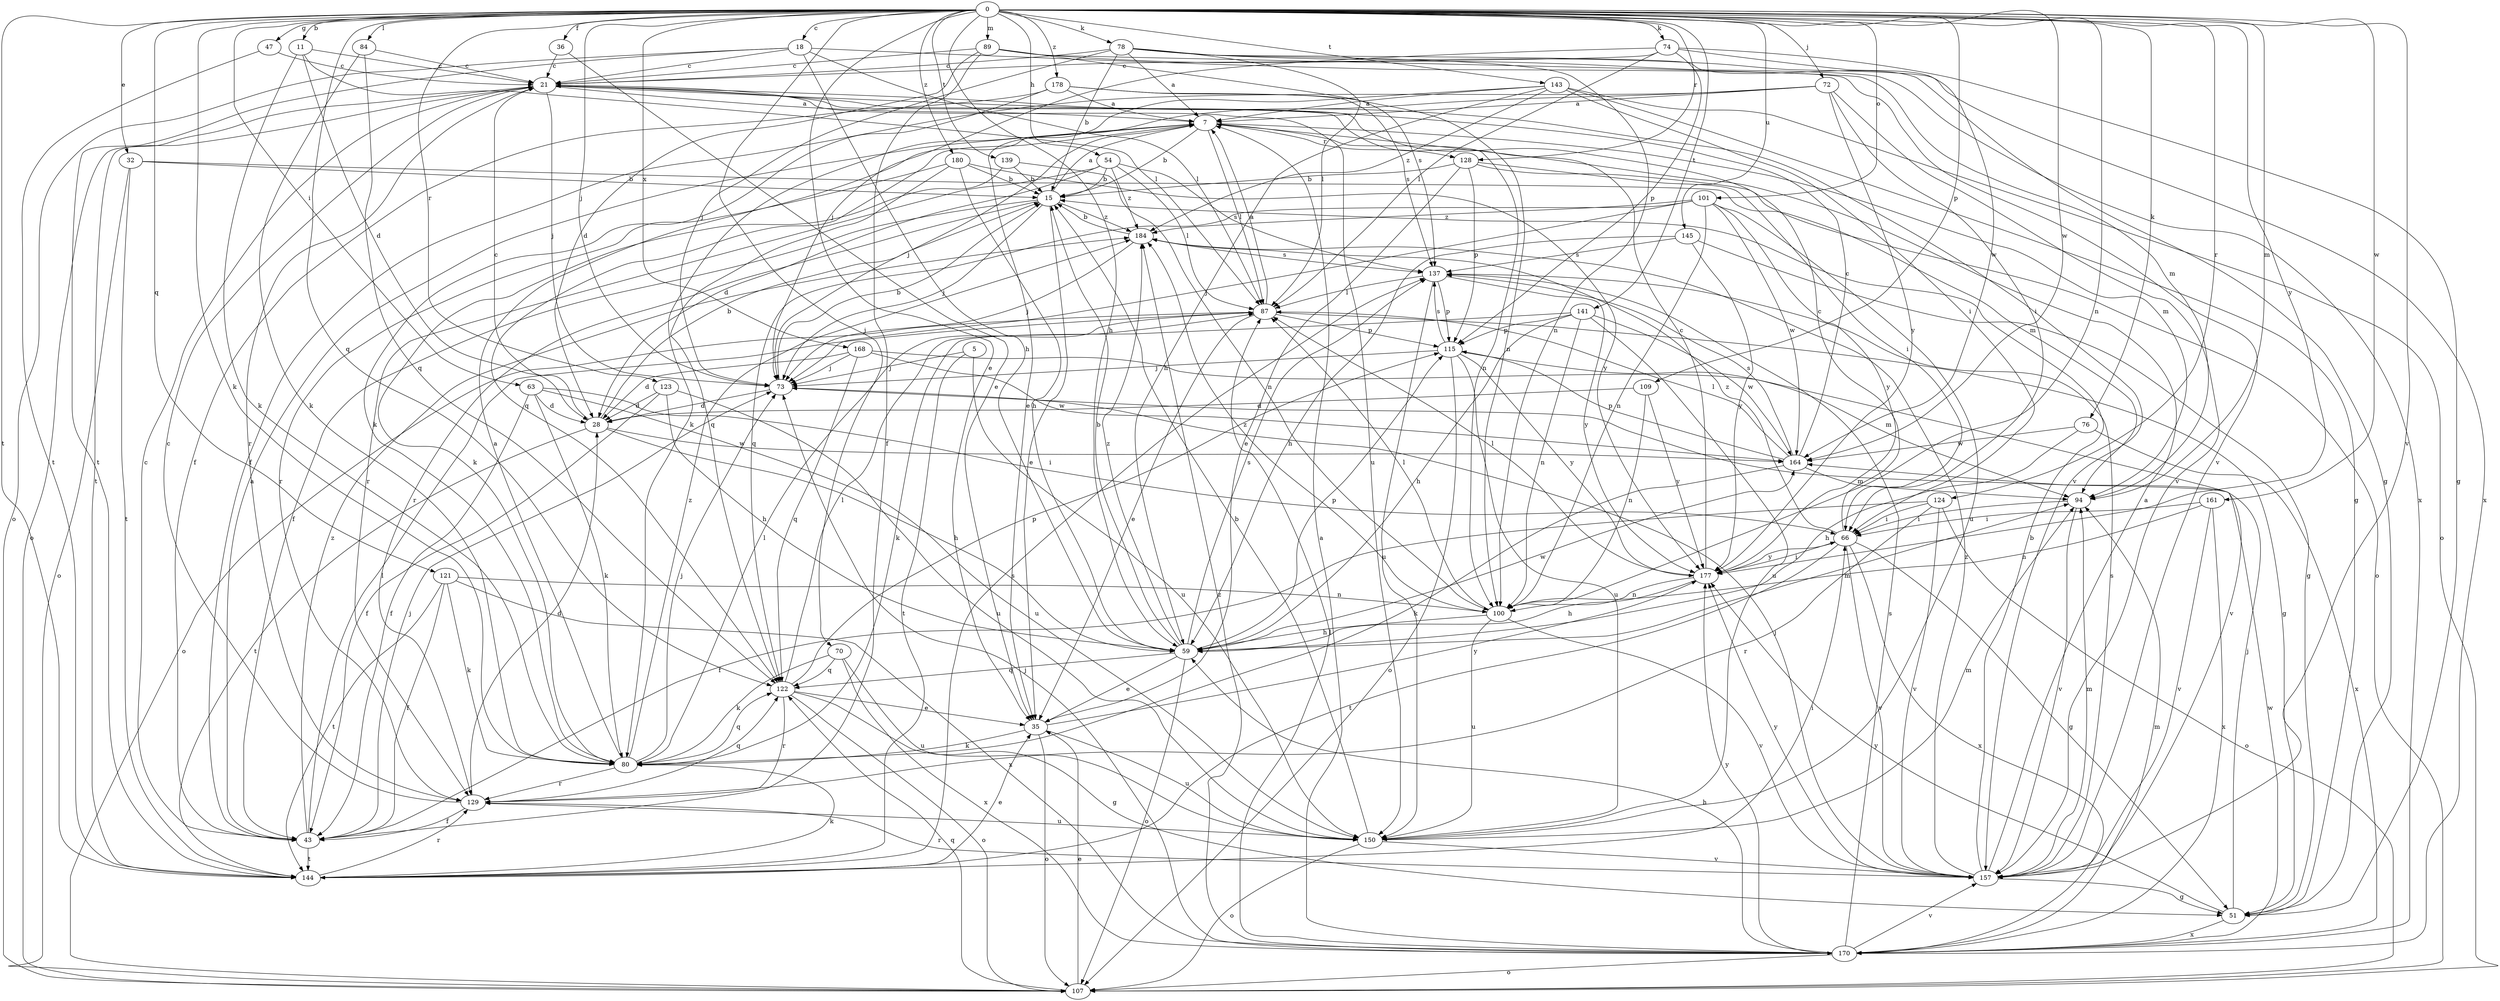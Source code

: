 strict digraph  {
0;
5;
7;
11;
15;
18;
21;
28;
32;
35;
36;
43;
47;
51;
54;
59;
63;
66;
70;
72;
73;
74;
76;
78;
80;
84;
87;
89;
94;
100;
101;
107;
109;
115;
121;
122;
123;
124;
128;
129;
137;
139;
141;
143;
144;
145;
150;
157;
161;
164;
168;
170;
177;
178;
180;
184;
0 -> 11  [label=b];
0 -> 18  [label=c];
0 -> 32  [label=e];
0 -> 35  [label=e];
0 -> 36  [label=f];
0 -> 47  [label=g];
0 -> 54  [label=h];
0 -> 59  [label=h];
0 -> 63  [label=i];
0 -> 70  [label=j];
0 -> 72  [label=j];
0 -> 73  [label=j];
0 -> 74  [label=k];
0 -> 76  [label=k];
0 -> 78  [label=k];
0 -> 80  [label=k];
0 -> 84  [label=l];
0 -> 89  [label=m];
0 -> 94  [label=m];
0 -> 100  [label=n];
0 -> 101  [label=o];
0 -> 109  [label=p];
0 -> 121  [label=q];
0 -> 122  [label=q];
0 -> 123  [label=r];
0 -> 124  [label=r];
0 -> 128  [label=r];
0 -> 139  [label=t];
0 -> 141  [label=t];
0 -> 143  [label=t];
0 -> 144  [label=t];
0 -> 145  [label=u];
0 -> 157  [label=v];
0 -> 161  [label=w];
0 -> 164  [label=w];
0 -> 168  [label=x];
0 -> 177  [label=y];
0 -> 178  [label=z];
0 -> 180  [label=z];
5 -> 73  [label=j];
5 -> 144  [label=t];
5 -> 150  [label=u];
7 -> 15  [label=b];
7 -> 73  [label=j];
7 -> 87  [label=l];
7 -> 94  [label=m];
7 -> 100  [label=n];
7 -> 122  [label=q];
7 -> 128  [label=r];
11 -> 21  [label=c];
11 -> 28  [label=d];
11 -> 80  [label=k];
11 -> 87  [label=l];
15 -> 7  [label=a];
15 -> 35  [label=e];
15 -> 43  [label=f];
15 -> 73  [label=j];
15 -> 129  [label=r];
15 -> 184  [label=z];
18 -> 21  [label=c];
18 -> 59  [label=h];
18 -> 87  [label=l];
18 -> 107  [label=o];
18 -> 144  [label=t];
18 -> 157  [label=v];
21 -> 7  [label=a];
21 -> 73  [label=j];
21 -> 107  [label=o];
21 -> 129  [label=r];
21 -> 144  [label=t];
21 -> 150  [label=u];
21 -> 157  [label=v];
28 -> 15  [label=b];
28 -> 21  [label=c];
28 -> 59  [label=h];
28 -> 144  [label=t];
28 -> 164  [label=w];
32 -> 15  [label=b];
32 -> 94  [label=m];
32 -> 107  [label=o];
32 -> 144  [label=t];
35 -> 80  [label=k];
35 -> 107  [label=o];
35 -> 150  [label=u];
35 -> 177  [label=y];
36 -> 21  [label=c];
36 -> 35  [label=e];
43 -> 7  [label=a];
43 -> 21  [label=c];
43 -> 73  [label=j];
43 -> 87  [label=l];
43 -> 144  [label=t];
43 -> 184  [label=z];
47 -> 21  [label=c];
47 -> 144  [label=t];
51 -> 73  [label=j];
51 -> 170  [label=x];
51 -> 177  [label=y];
54 -> 15  [label=b];
54 -> 28  [label=d];
54 -> 87  [label=l];
54 -> 129  [label=r];
54 -> 137  [label=s];
54 -> 184  [label=z];
59 -> 15  [label=b];
59 -> 35  [label=e];
59 -> 94  [label=m];
59 -> 107  [label=o];
59 -> 115  [label=p];
59 -> 122  [label=q];
59 -> 137  [label=s];
59 -> 164  [label=w];
59 -> 184  [label=z];
63 -> 28  [label=d];
63 -> 43  [label=f];
63 -> 66  [label=i];
63 -> 80  [label=k];
63 -> 150  [label=u];
66 -> 21  [label=c];
66 -> 51  [label=g];
66 -> 144  [label=t];
66 -> 157  [label=v];
66 -> 170  [label=x];
66 -> 177  [label=y];
66 -> 184  [label=z];
70 -> 80  [label=k];
70 -> 122  [label=q];
70 -> 150  [label=u];
70 -> 170  [label=x];
72 -> 7  [label=a];
72 -> 35  [label=e];
72 -> 43  [label=f];
72 -> 66  [label=i];
72 -> 157  [label=v];
72 -> 177  [label=y];
73 -> 15  [label=b];
73 -> 28  [label=d];
74 -> 21  [label=c];
74 -> 51  [label=g];
74 -> 73  [label=j];
74 -> 87  [label=l];
74 -> 115  [label=p];
74 -> 164  [label=w];
76 -> 59  [label=h];
76 -> 164  [label=w];
76 -> 170  [label=x];
78 -> 7  [label=a];
78 -> 15  [label=b];
78 -> 21  [label=c];
78 -> 51  [label=g];
78 -> 73  [label=j];
78 -> 87  [label=l];
78 -> 100  [label=n];
78 -> 170  [label=x];
80 -> 7  [label=a];
80 -> 73  [label=j];
80 -> 87  [label=l];
80 -> 122  [label=q];
80 -> 129  [label=r];
80 -> 184  [label=z];
84 -> 21  [label=c];
84 -> 80  [label=k];
84 -> 122  [label=q];
87 -> 7  [label=a];
87 -> 35  [label=e];
87 -> 51  [label=g];
87 -> 107  [label=o];
87 -> 115  [label=p];
89 -> 21  [label=c];
89 -> 28  [label=d];
89 -> 43  [label=f];
89 -> 94  [label=m];
89 -> 137  [label=s];
89 -> 170  [label=x];
94 -> 66  [label=i];
94 -> 157  [label=v];
100 -> 59  [label=h];
100 -> 87  [label=l];
100 -> 150  [label=u];
100 -> 157  [label=v];
100 -> 184  [label=z];
101 -> 73  [label=j];
101 -> 100  [label=n];
101 -> 122  [label=q];
101 -> 150  [label=u];
101 -> 164  [label=w];
101 -> 177  [label=y];
101 -> 184  [label=z];
107 -> 35  [label=e];
107 -> 122  [label=q];
109 -> 28  [label=d];
109 -> 100  [label=n];
109 -> 177  [label=y];
115 -> 73  [label=j];
115 -> 94  [label=m];
115 -> 107  [label=o];
115 -> 137  [label=s];
115 -> 150  [label=u];
115 -> 177  [label=y];
121 -> 43  [label=f];
121 -> 80  [label=k];
121 -> 100  [label=n];
121 -> 144  [label=t];
121 -> 170  [label=x];
122 -> 35  [label=e];
122 -> 51  [label=g];
122 -> 87  [label=l];
122 -> 107  [label=o];
122 -> 115  [label=p];
122 -> 129  [label=r];
123 -> 28  [label=d];
123 -> 43  [label=f];
123 -> 59  [label=h];
123 -> 150  [label=u];
124 -> 43  [label=f];
124 -> 66  [label=i];
124 -> 107  [label=o];
124 -> 129  [label=r];
124 -> 157  [label=v];
128 -> 15  [label=b];
128 -> 35  [label=e];
128 -> 66  [label=i];
128 -> 107  [label=o];
128 -> 115  [label=p];
129 -> 21  [label=c];
129 -> 28  [label=d];
129 -> 43  [label=f];
129 -> 122  [label=q];
129 -> 150  [label=u];
137 -> 87  [label=l];
137 -> 115  [label=p];
137 -> 150  [label=u];
137 -> 177  [label=y];
139 -> 15  [label=b];
139 -> 80  [label=k];
139 -> 100  [label=n];
141 -> 59  [label=h];
141 -> 80  [label=k];
141 -> 100  [label=n];
141 -> 115  [label=p];
141 -> 150  [label=u];
141 -> 164  [label=w];
143 -> 7  [label=a];
143 -> 51  [label=g];
143 -> 59  [label=h];
143 -> 66  [label=i];
143 -> 80  [label=k];
143 -> 107  [label=o];
143 -> 184  [label=z];
144 -> 35  [label=e];
144 -> 66  [label=i];
144 -> 80  [label=k];
144 -> 129  [label=r];
144 -> 137  [label=s];
145 -> 51  [label=g];
145 -> 59  [label=h];
145 -> 137  [label=s];
145 -> 177  [label=y];
150 -> 15  [label=b];
150 -> 94  [label=m];
150 -> 107  [label=o];
150 -> 157  [label=v];
157 -> 7  [label=a];
157 -> 15  [label=b];
157 -> 51  [label=g];
157 -> 73  [label=j];
157 -> 94  [label=m];
157 -> 129  [label=r];
157 -> 137  [label=s];
157 -> 177  [label=y];
157 -> 184  [label=z];
161 -> 66  [label=i];
161 -> 100  [label=n];
161 -> 157  [label=v];
161 -> 170  [label=x];
164 -> 21  [label=c];
164 -> 80  [label=k];
164 -> 87  [label=l];
164 -> 94  [label=m];
164 -> 115  [label=p];
164 -> 137  [label=s];
168 -> 28  [label=d];
168 -> 73  [label=j];
168 -> 122  [label=q];
168 -> 157  [label=v];
168 -> 164  [label=w];
170 -> 7  [label=a];
170 -> 59  [label=h];
170 -> 73  [label=j];
170 -> 87  [label=l];
170 -> 94  [label=m];
170 -> 107  [label=o];
170 -> 137  [label=s];
170 -> 157  [label=v];
170 -> 164  [label=w];
170 -> 177  [label=y];
170 -> 184  [label=z];
177 -> 21  [label=c];
177 -> 59  [label=h];
177 -> 66  [label=i];
177 -> 87  [label=l];
177 -> 100  [label=n];
178 -> 7  [label=a];
178 -> 43  [label=f];
178 -> 80  [label=k];
178 -> 100  [label=n];
178 -> 137  [label=s];
180 -> 15  [label=b];
180 -> 59  [label=h];
180 -> 122  [label=q];
180 -> 129  [label=r];
180 -> 177  [label=y];
184 -> 15  [label=b];
184 -> 73  [label=j];
184 -> 137  [label=s];
}
